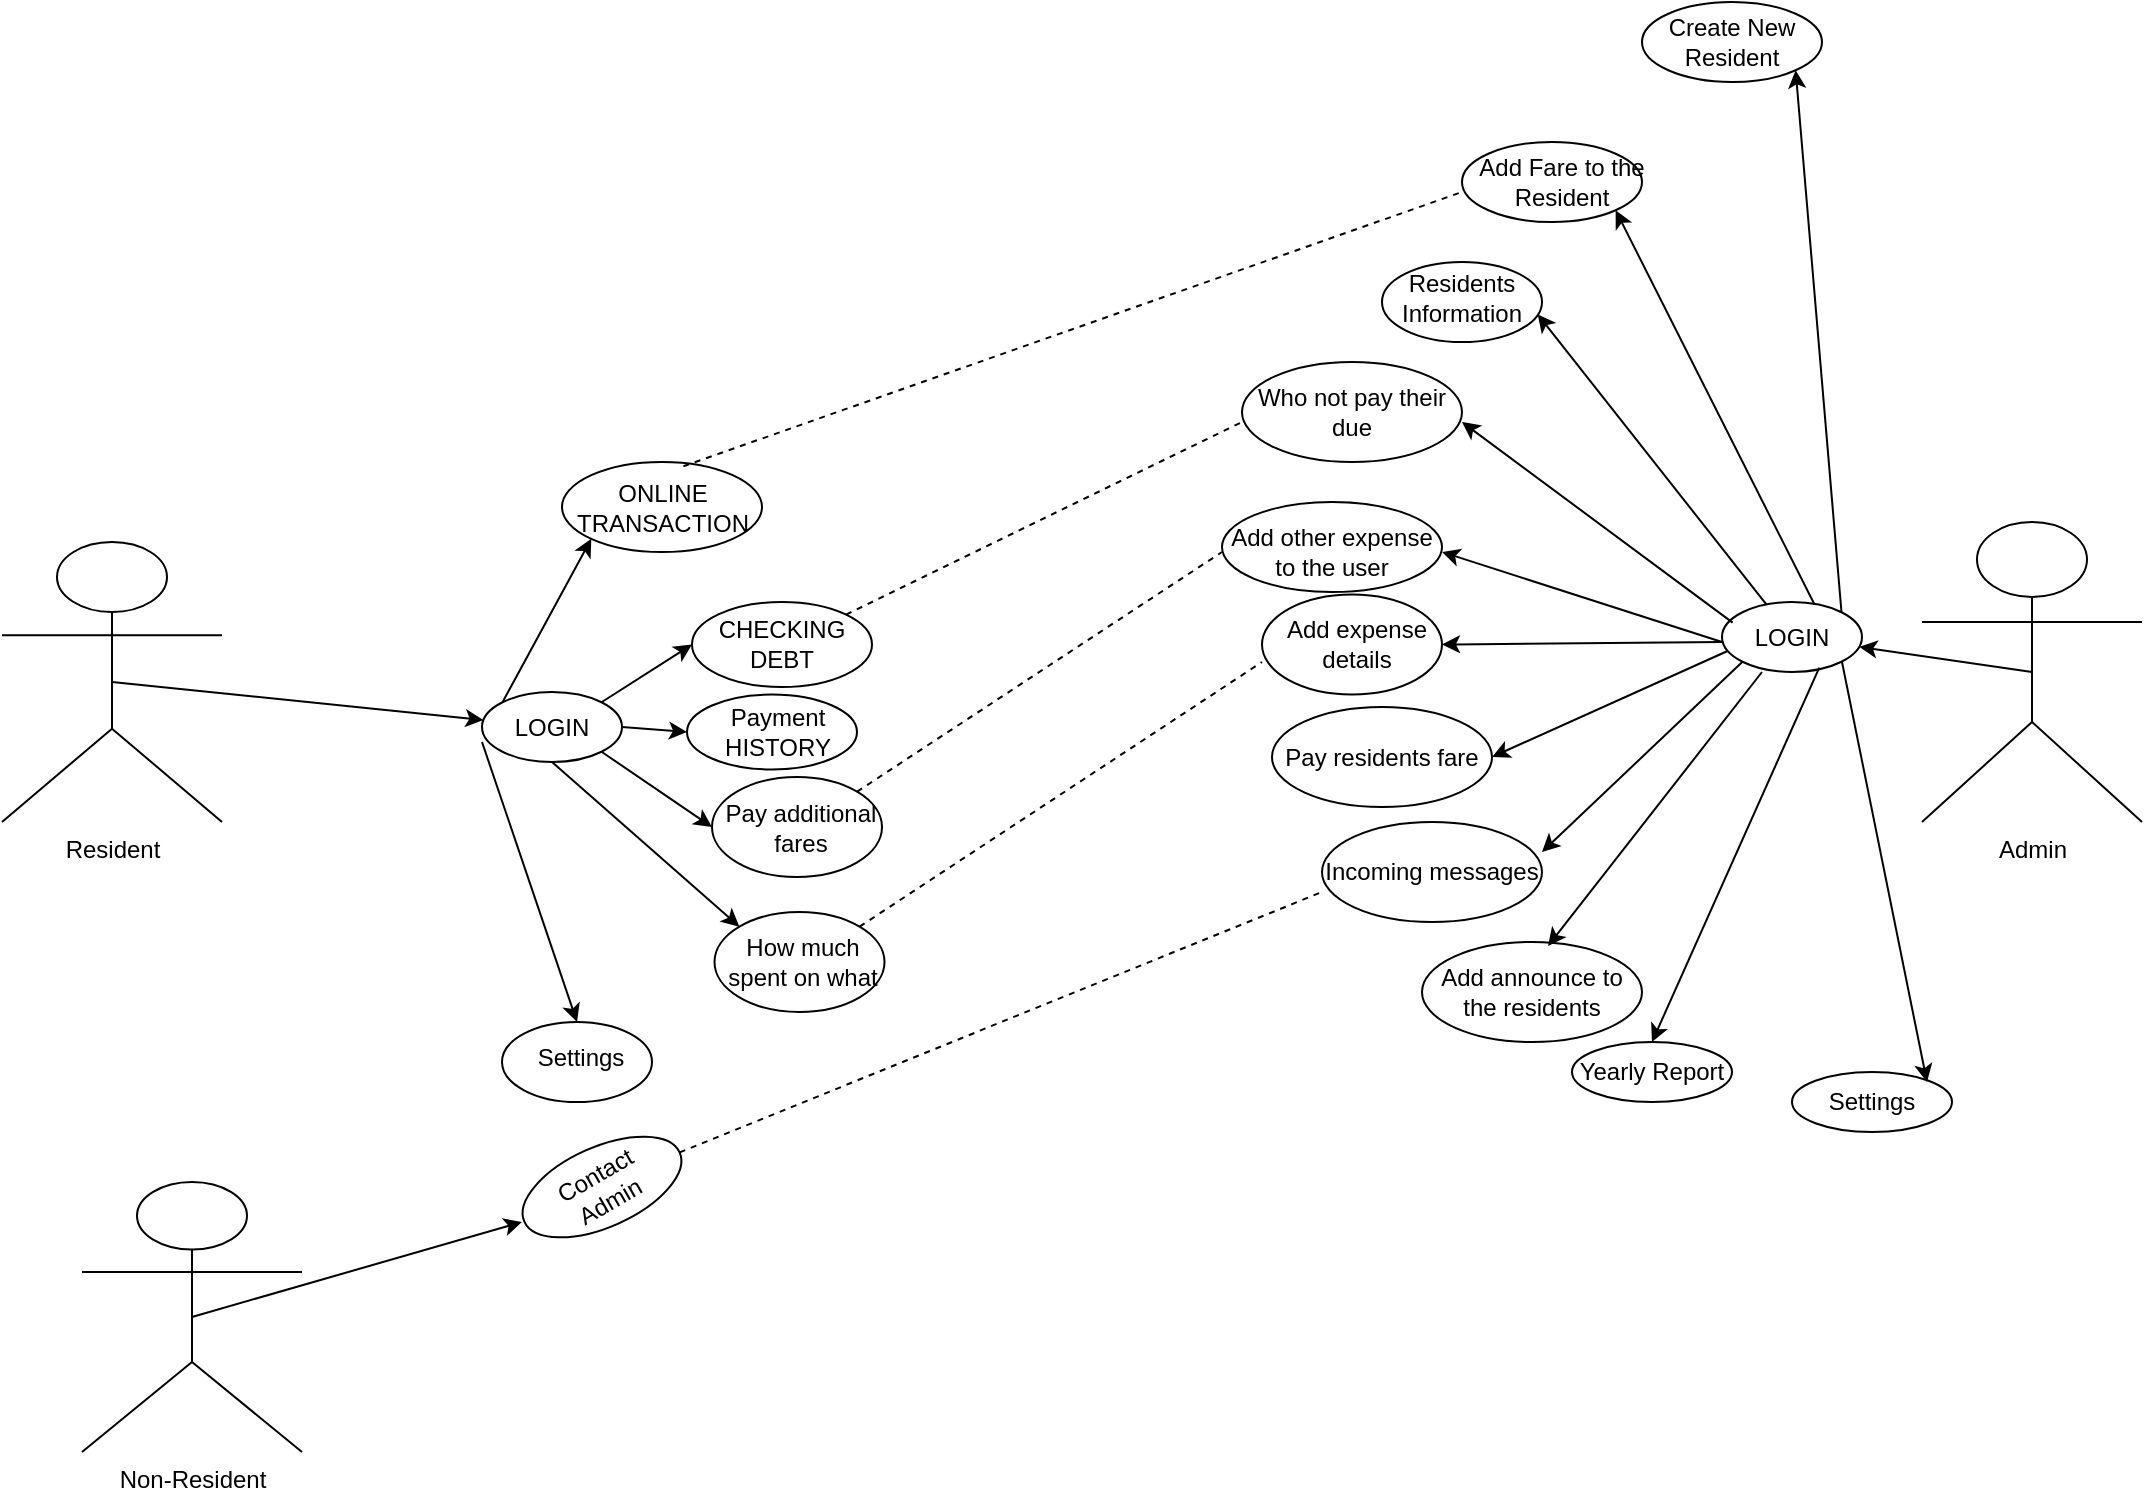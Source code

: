 <mxfile version="13.10.1" type="device"><diagram id="yyDTB5Ohp3cg6sxNHq3l" name="Page-1"><mxGraphModel dx="2697" dy="1967" grid="1" gridSize="10" guides="1" tooltips="1" connect="1" arrows="1" fold="1" page="1" pageScale="1" pageWidth="850" pageHeight="1100" math="0" shadow="0"><root><mxCell id="0"/><mxCell id="1" parent="0"/><mxCell id="7o6HuW-a72ZYdc1uA_mp-1" value="Resident&lt;br&gt;" style="shape=umlActor;verticalLabelPosition=bottom;verticalAlign=top;html=1;outlineConnect=0;" vertex="1" parent="1"><mxGeometry x="-160" y="220" width="110" height="140" as="geometry"/></mxCell><mxCell id="7o6HuW-a72ZYdc1uA_mp-2" value="" style="endArrow=classic;html=1;exitX=0.5;exitY=0.5;exitDx=0;exitDy=0;exitPerimeter=0;" edge="1" parent="1" source="7o6HuW-a72ZYdc1uA_mp-1" target="7o6HuW-a72ZYdc1uA_mp-3"><mxGeometry width="50" height="50" relative="1" as="geometry"><mxPoint x="50" y="310" as="sourcePoint"/><mxPoint x="100" y="310" as="targetPoint"/><Array as="points"/></mxGeometry></mxCell><mxCell id="7o6HuW-a72ZYdc1uA_mp-3" value="" style="ellipse;whiteSpace=wrap;html=1;" vertex="1" parent="1"><mxGeometry x="80" y="295" width="70" height="35" as="geometry"/></mxCell><mxCell id="7o6HuW-a72ZYdc1uA_mp-4" value="LOGIN" style="text;html=1;strokeColor=none;fillColor=none;align=center;verticalAlign=middle;whiteSpace=wrap;rounded=0;" vertex="1" parent="1"><mxGeometry x="95" y="302.5" width="40" height="20" as="geometry"/></mxCell><mxCell id="7o6HuW-a72ZYdc1uA_mp-5" value="" style="endArrow=classic;html=1;entryX=0;entryY=1;entryDx=0;entryDy=0;exitX=0;exitY=0;exitDx=0;exitDy=0;" edge="1" parent="1" source="7o6HuW-a72ZYdc1uA_mp-3" target="7o6HuW-a72ZYdc1uA_mp-8"><mxGeometry width="50" height="50" relative="1" as="geometry"><mxPoint x="120" y="295" as="sourcePoint"/><mxPoint x="167.108" y="258.763" as="targetPoint"/></mxGeometry></mxCell><mxCell id="7o6HuW-a72ZYdc1uA_mp-6" value="" style="endArrow=classic;html=1;exitX=1;exitY=0;exitDx=0;exitDy=0;entryX=0;entryY=0.5;entryDx=0;entryDy=0;" edge="1" parent="1" source="7o6HuW-a72ZYdc1uA_mp-3" target="7o6HuW-a72ZYdc1uA_mp-13"><mxGeometry width="50" height="50" relative="1" as="geometry"><mxPoint x="180" y="322.5" as="sourcePoint"/><mxPoint x="200" y="310" as="targetPoint"/></mxGeometry></mxCell><mxCell id="7o6HuW-a72ZYdc1uA_mp-8" value="" style="ellipse;whiteSpace=wrap;html=1;" vertex="1" parent="1"><mxGeometry x="120" y="180" width="100" height="45" as="geometry"/></mxCell><mxCell id="7o6HuW-a72ZYdc1uA_mp-9" value="ONLINE TRANSACTION" style="text;html=1;strokeColor=none;fillColor=none;align=center;verticalAlign=middle;whiteSpace=wrap;rounded=0;" vertex="1" parent="1"><mxGeometry x="147.5" y="188.75" width="45" height="27.5" as="geometry"/></mxCell><mxCell id="7o6HuW-a72ZYdc1uA_mp-13" value="" style="ellipse;whiteSpace=wrap;html=1;" vertex="1" parent="1"><mxGeometry x="185" y="250" width="90" height="42.5" as="geometry"/></mxCell><mxCell id="7o6HuW-a72ZYdc1uA_mp-14" value="CHECKING DEBT" style="text;html=1;strokeColor=none;fillColor=none;align=center;verticalAlign=middle;whiteSpace=wrap;rounded=0;" vertex="1" parent="1"><mxGeometry x="210" y="261.25" width="40" height="20" as="geometry"/></mxCell><mxCell id="7o6HuW-a72ZYdc1uA_mp-16" value="" style="ellipse;whiteSpace=wrap;html=1;" vertex="1" parent="1"><mxGeometry x="182.5" y="296.25" width="85" height="37.5" as="geometry"/></mxCell><mxCell id="7o6HuW-a72ZYdc1uA_mp-17" value="Payment HISTORY" style="text;html=1;strokeColor=none;fillColor=none;align=center;verticalAlign=middle;whiteSpace=wrap;rounded=0;" vertex="1" parent="1"><mxGeometry x="207.5" y="305" width="40" height="20" as="geometry"/></mxCell><mxCell id="7o6HuW-a72ZYdc1uA_mp-18" value="" style="endArrow=classic;html=1;exitX=1;exitY=0.5;exitDx=0;exitDy=0;entryX=0;entryY=0.5;entryDx=0;entryDy=0;" edge="1" parent="1" source="7o6HuW-a72ZYdc1uA_mp-3" target="7o6HuW-a72ZYdc1uA_mp-16"><mxGeometry width="50" height="50" relative="1" as="geometry"><mxPoint x="135" y="363.75" as="sourcePoint"/><mxPoint x="185" y="313.75" as="targetPoint"/></mxGeometry></mxCell><mxCell id="7o6HuW-a72ZYdc1uA_mp-19" value="" style="ellipse;whiteSpace=wrap;html=1;" vertex="1" parent="1"><mxGeometry x="195" y="337.5" width="85" height="50" as="geometry"/></mxCell><mxCell id="7o6HuW-a72ZYdc1uA_mp-20" value="Pay additional fares" style="text;html=1;strokeColor=none;fillColor=none;align=center;verticalAlign=middle;whiteSpace=wrap;rounded=0;" vertex="1" parent="1"><mxGeometry x="192.5" y="352.5" width="92.5" height="20" as="geometry"/></mxCell><mxCell id="7o6HuW-a72ZYdc1uA_mp-21" value="" style="endArrow=classic;html=1;entryX=0;entryY=0.5;entryDx=0;entryDy=0;exitX=1;exitY=1;exitDx=0;exitDy=0;" edge="1" parent="1" source="7o6HuW-a72ZYdc1uA_mp-3" target="7o6HuW-a72ZYdc1uA_mp-19"><mxGeometry width="50" height="50" relative="1" as="geometry"><mxPoint x="95" y="390" as="sourcePoint"/><mxPoint x="145" y="340" as="targetPoint"/></mxGeometry></mxCell><mxCell id="7o6HuW-a72ZYdc1uA_mp-22" value="" style="ellipse;whiteSpace=wrap;html=1;" vertex="1" parent="1"><mxGeometry x="196.25" y="405" width="85" height="50" as="geometry"/></mxCell><mxCell id="7o6HuW-a72ZYdc1uA_mp-25" value="How much spent on what" style="text;html=1;strokeColor=none;fillColor=none;align=center;verticalAlign=middle;whiteSpace=wrap;rounded=0;" vertex="1" parent="1"><mxGeometry x="198.75" y="420" width="82.5" height="20" as="geometry"/></mxCell><mxCell id="7o6HuW-a72ZYdc1uA_mp-26" value="" style="endArrow=classic;html=1;entryX=0;entryY=0;entryDx=0;entryDy=0;exitX=0.5;exitY=1;exitDx=0;exitDy=0;" edge="1" parent="1" source="7o6HuW-a72ZYdc1uA_mp-3" target="7o6HuW-a72ZYdc1uA_mp-22"><mxGeometry width="50" height="50" relative="1" as="geometry"><mxPoint x="40" y="410" as="sourcePoint"/><mxPoint x="90" y="360" as="targetPoint"/></mxGeometry></mxCell><mxCell id="7o6HuW-a72ZYdc1uA_mp-27" value="" style="ellipse;whiteSpace=wrap;html=1;" vertex="1" parent="1"><mxGeometry x="90" y="460" width="75" height="40" as="geometry"/></mxCell><mxCell id="7o6HuW-a72ZYdc1uA_mp-28" value="Settings" style="text;html=1;strokeColor=none;fillColor=none;align=center;verticalAlign=middle;whiteSpace=wrap;rounded=0;" vertex="1" parent="1"><mxGeometry x="92.5" y="470" width="72.5" height="15" as="geometry"/></mxCell><mxCell id="7o6HuW-a72ZYdc1uA_mp-29" value="" style="endArrow=classic;html=1;entryX=0.5;entryY=0;entryDx=0;entryDy=0;exitX=0;exitY=0.714;exitDx=0;exitDy=0;exitPerimeter=0;" edge="1" parent="1" source="7o6HuW-a72ZYdc1uA_mp-3" target="7o6HuW-a72ZYdc1uA_mp-27"><mxGeometry width="50" height="50" relative="1" as="geometry"><mxPoint x="20" y="425" as="sourcePoint"/><mxPoint x="70" y="375" as="targetPoint"/></mxGeometry></mxCell><mxCell id="7o6HuW-a72ZYdc1uA_mp-31" value="Admin" style="shape=umlActor;verticalLabelPosition=bottom;verticalAlign=top;html=1;outlineConnect=0;" vertex="1" parent="1"><mxGeometry x="800" y="210" width="110" height="150" as="geometry"/></mxCell><mxCell id="7o6HuW-a72ZYdc1uA_mp-32" value="LOGIN" style="ellipse;whiteSpace=wrap;html=1;" vertex="1" parent="1"><mxGeometry x="700" y="250" width="70" height="35" as="geometry"/></mxCell><mxCell id="7o6HuW-a72ZYdc1uA_mp-33" value="" style="endArrow=classic;html=1;exitX=0.5;exitY=0.5;exitDx=0;exitDy=0;exitPerimeter=0;" edge="1" parent="1" source="7o6HuW-a72ZYdc1uA_mp-31" target="7o6HuW-a72ZYdc1uA_mp-32"><mxGeometry width="50" height="50" relative="1" as="geometry"><mxPoint x="680" y="132.5" as="sourcePoint"/><mxPoint x="730" y="82.5" as="targetPoint"/></mxGeometry></mxCell><mxCell id="7o6HuW-a72ZYdc1uA_mp-34" value="Create New Resident" style="ellipse;whiteSpace=wrap;html=1;" vertex="1" parent="1"><mxGeometry x="660" y="-50" width="90" height="40" as="geometry"/></mxCell><mxCell id="7o6HuW-a72ZYdc1uA_mp-35" value="" style="endArrow=classic;html=1;entryX=1;entryY=1;entryDx=0;entryDy=0;exitX=1;exitY=0;exitDx=0;exitDy=0;" edge="1" parent="1" source="7o6HuW-a72ZYdc1uA_mp-32" target="7o6HuW-a72ZYdc1uA_mp-34"><mxGeometry width="50" height="50" relative="1" as="geometry"><mxPoint x="620" y="55" as="sourcePoint"/><mxPoint x="670" y="5" as="targetPoint"/></mxGeometry></mxCell><mxCell id="7o6HuW-a72ZYdc1uA_mp-36" value="" style="ellipse;whiteSpace=wrap;html=1;" vertex="1" parent="1"><mxGeometry x="570" y="20" width="90" height="40" as="geometry"/></mxCell><mxCell id="7o6HuW-a72ZYdc1uA_mp-37" value="Add Fare to the Resident" style="text;html=1;strokeColor=none;fillColor=none;align=center;verticalAlign=middle;whiteSpace=wrap;rounded=0;" vertex="1" parent="1"><mxGeometry x="570" y="30" width="100" height="20" as="geometry"/></mxCell><mxCell id="7o6HuW-a72ZYdc1uA_mp-38" value="" style="ellipse;whiteSpace=wrap;html=1;" vertex="1" parent="1"><mxGeometry x="530" y="80" width="80" height="40" as="geometry"/></mxCell><mxCell id="7o6HuW-a72ZYdc1uA_mp-39" value="Residents Information" style="text;html=1;strokeColor=none;fillColor=none;align=center;verticalAlign=middle;whiteSpace=wrap;rounded=0;" vertex="1" parent="1"><mxGeometry x="550" y="87.5" width="40" height="20" as="geometry"/></mxCell><mxCell id="7o6HuW-a72ZYdc1uA_mp-40" value="" style="endArrow=classic;html=1;entryX=1;entryY=1;entryDx=0;entryDy=0;exitX=0.66;exitY=0.033;exitDx=0;exitDy=0;exitPerimeter=0;" edge="1" parent="1" source="7o6HuW-a72ZYdc1uA_mp-32" target="7o6HuW-a72ZYdc1uA_mp-36"><mxGeometry width="50" height="50" relative="1" as="geometry"><mxPoint x="460" y="90" as="sourcePoint"/><mxPoint x="510" y="40" as="targetPoint"/></mxGeometry></mxCell><mxCell id="7o6HuW-a72ZYdc1uA_mp-41" value="" style="endArrow=classic;html=1;entryX=0.973;entryY=0.654;entryDx=0;entryDy=0;entryPerimeter=0;" edge="1" parent="1" source="7o6HuW-a72ZYdc1uA_mp-32" target="7o6HuW-a72ZYdc1uA_mp-38"><mxGeometry width="50" height="50" relative="1" as="geometry"><mxPoint x="570" y="120" as="sourcePoint"/><mxPoint x="620" y="70" as="targetPoint"/></mxGeometry></mxCell><mxCell id="7o6HuW-a72ZYdc1uA_mp-43" value="" style="ellipse;whiteSpace=wrap;html=1;" vertex="1" parent="1"><mxGeometry x="460" y="130" width="110" height="50" as="geometry"/></mxCell><mxCell id="7o6HuW-a72ZYdc1uA_mp-44" value="Who not pay their due" style="text;html=1;strokeColor=none;fillColor=none;align=center;verticalAlign=middle;whiteSpace=wrap;rounded=0;" vertex="1" parent="1"><mxGeometry x="460" y="145" width="110" height="20" as="geometry"/></mxCell><mxCell id="7o6HuW-a72ZYdc1uA_mp-45" value="" style="ellipse;whiteSpace=wrap;html=1;" vertex="1" parent="1"><mxGeometry x="450" y="200" width="110" height="45" as="geometry"/></mxCell><mxCell id="7o6HuW-a72ZYdc1uA_mp-46" value="Add other expense to the user" style="text;html=1;strokeColor=none;fillColor=none;align=center;verticalAlign=middle;whiteSpace=wrap;rounded=0;" vertex="1" parent="1"><mxGeometry x="450" y="215" width="110" height="20" as="geometry"/></mxCell><mxCell id="7o6HuW-a72ZYdc1uA_mp-47" value="" style="ellipse;whiteSpace=wrap;html=1;" vertex="1" parent="1"><mxGeometry x="470" y="246.25" width="90" height="50" as="geometry"/></mxCell><mxCell id="7o6HuW-a72ZYdc1uA_mp-48" value="Add expense details" style="text;html=1;strokeColor=none;fillColor=none;align=center;verticalAlign=middle;whiteSpace=wrap;rounded=0;" vertex="1" parent="1"><mxGeometry x="475" y="261.25" width="85" height="20" as="geometry"/></mxCell><mxCell id="7o6HuW-a72ZYdc1uA_mp-49" value="" style="ellipse;whiteSpace=wrap;html=1;" vertex="1" parent="1"><mxGeometry x="475" y="302.5" width="110" height="50" as="geometry"/></mxCell><mxCell id="7o6HuW-a72ZYdc1uA_mp-50" value="Pay residents fare" style="text;html=1;strokeColor=none;fillColor=none;align=center;verticalAlign=middle;whiteSpace=wrap;rounded=0;" vertex="1" parent="1"><mxGeometry x="475" y="317.5" width="110" height="20" as="geometry"/></mxCell><mxCell id="7o6HuW-a72ZYdc1uA_mp-51" value="" style="ellipse;whiteSpace=wrap;html=1;" vertex="1" parent="1"><mxGeometry x="500" y="360" width="110" height="50" as="geometry"/></mxCell><mxCell id="7o6HuW-a72ZYdc1uA_mp-52" value="Incoming messages" style="text;html=1;strokeColor=none;fillColor=none;align=center;verticalAlign=middle;whiteSpace=wrap;rounded=0;" vertex="1" parent="1"><mxGeometry x="500" y="375" width="110" height="20" as="geometry"/></mxCell><mxCell id="7o6HuW-a72ZYdc1uA_mp-53" value="" style="ellipse;whiteSpace=wrap;html=1;" vertex="1" parent="1"><mxGeometry x="550" y="420" width="110" height="50" as="geometry"/></mxCell><mxCell id="7o6HuW-a72ZYdc1uA_mp-54" value="Add announce to the residents" style="text;html=1;strokeColor=none;fillColor=none;align=center;verticalAlign=middle;whiteSpace=wrap;rounded=0;" vertex="1" parent="1"><mxGeometry x="550" y="435" width="110" height="20" as="geometry"/></mxCell><mxCell id="7o6HuW-a72ZYdc1uA_mp-55" value="" style="ellipse;whiteSpace=wrap;html=1;" vertex="1" parent="1"><mxGeometry x="625" y="470" width="80" height="30" as="geometry"/></mxCell><mxCell id="7o6HuW-a72ZYdc1uA_mp-56" value="Yearly Report" style="text;html=1;strokeColor=none;fillColor=none;align=center;verticalAlign=middle;whiteSpace=wrap;rounded=0;" vertex="1" parent="1"><mxGeometry x="610" y="475" width="110" height="20" as="geometry"/></mxCell><mxCell id="7o6HuW-a72ZYdc1uA_mp-57" value="" style="ellipse;whiteSpace=wrap;html=1;" vertex="1" parent="1"><mxGeometry x="735" y="485" width="80" height="30" as="geometry"/></mxCell><mxCell id="7o6HuW-a72ZYdc1uA_mp-58" value="Settings" style="text;html=1;strokeColor=none;fillColor=none;align=center;verticalAlign=middle;whiteSpace=wrap;rounded=0;" vertex="1" parent="1"><mxGeometry x="720" y="490" width="110" height="20" as="geometry"/></mxCell><mxCell id="7o6HuW-a72ZYdc1uA_mp-59" value="" style="endArrow=classic;html=1;entryX=1;entryY=0.75;entryDx=0;entryDy=0;exitX=0.076;exitY=0.295;exitDx=0;exitDy=0;exitPerimeter=0;" edge="1" parent="1" source="7o6HuW-a72ZYdc1uA_mp-32" target="7o6HuW-a72ZYdc1uA_mp-44"><mxGeometry width="50" height="50" relative="1" as="geometry"><mxPoint x="555" y="198.75" as="sourcePoint"/><mxPoint x="605" y="148.75" as="targetPoint"/></mxGeometry></mxCell><mxCell id="7o6HuW-a72ZYdc1uA_mp-60" value="" style="endArrow=classic;html=1;entryX=1;entryY=0.5;entryDx=0;entryDy=0;" edge="1" parent="1" target="7o6HuW-a72ZYdc1uA_mp-46"><mxGeometry width="50" height="50" relative="1" as="geometry"><mxPoint x="700" y="270" as="sourcePoint"/><mxPoint x="580" y="200" as="targetPoint"/></mxGeometry></mxCell><mxCell id="7o6HuW-a72ZYdc1uA_mp-61" value="" style="endArrow=classic;html=1;entryX=1;entryY=0.5;entryDx=0;entryDy=0;" edge="1" parent="1" target="7o6HuW-a72ZYdc1uA_mp-48"><mxGeometry width="50" height="50" relative="1" as="geometry"><mxPoint x="700" y="270" as="sourcePoint"/><mxPoint x="540" y="235" as="targetPoint"/></mxGeometry></mxCell><mxCell id="7o6HuW-a72ZYdc1uA_mp-63" value="" style="endArrow=classic;html=1;entryX=1;entryY=0.5;entryDx=0;entryDy=0;exitX=0.04;exitY=0.7;exitDx=0;exitDy=0;exitPerimeter=0;" edge="1" parent="1" source="7o6HuW-a72ZYdc1uA_mp-32" target="7o6HuW-a72ZYdc1uA_mp-50"><mxGeometry width="50" height="50" relative="1" as="geometry"><mxPoint x="590" y="340" as="sourcePoint"/><mxPoint x="640" y="290" as="targetPoint"/></mxGeometry></mxCell><mxCell id="7o6HuW-a72ZYdc1uA_mp-64" value="" style="endArrow=classic;html=1;entryX=1;entryY=0;entryDx=0;entryDy=0;exitX=0;exitY=1;exitDx=0;exitDy=0;" edge="1" parent="1" source="7o6HuW-a72ZYdc1uA_mp-32" target="7o6HuW-a72ZYdc1uA_mp-52"><mxGeometry width="50" height="50" relative="1" as="geometry"><mxPoint x="730" y="285" as="sourcePoint"/><mxPoint x="640" y="311.25" as="targetPoint"/></mxGeometry></mxCell><mxCell id="7o6HuW-a72ZYdc1uA_mp-66" value="" style="endArrow=classic;html=1;entryX=0.573;entryY=0.04;entryDx=0;entryDy=0;entryPerimeter=0;" edge="1" parent="1" target="7o6HuW-a72ZYdc1uA_mp-53"><mxGeometry width="50" height="50" relative="1" as="geometry"><mxPoint x="720" y="285" as="sourcePoint"/><mxPoint x="720" y="331.25" as="targetPoint"/><Array as="points"/></mxGeometry></mxCell><mxCell id="7o6HuW-a72ZYdc1uA_mp-68" value="" style="endArrow=classic;html=1;entryX=0.5;entryY=0;entryDx=0;entryDy=0;exitX=0.695;exitY=0.938;exitDx=0;exitDy=0;exitPerimeter=0;" edge="1" parent="1" source="7o6HuW-a72ZYdc1uA_mp-32" target="7o6HuW-a72ZYdc1uA_mp-55"><mxGeometry width="50" height="50" relative="1" as="geometry"><mxPoint x="610" y="465" as="sourcePoint"/><mxPoint x="660" y="415" as="targetPoint"/></mxGeometry></mxCell><mxCell id="7o6HuW-a72ZYdc1uA_mp-69" value="" style="endArrow=classic;html=1;entryX=0.75;entryY=0;entryDx=0;entryDy=0;" edge="1" parent="1" target="7o6HuW-a72ZYdc1uA_mp-58"><mxGeometry width="50" height="50" relative="1" as="geometry"><mxPoint x="760" y="280" as="sourcePoint"/><mxPoint x="670" y="440" as="targetPoint"/></mxGeometry></mxCell><mxCell id="7o6HuW-a72ZYdc1uA_mp-70" value="" style="endArrow=none;dashed=1;html=1;entryX=0;entryY=0.75;entryDx=0;entryDy=0;exitX=0.607;exitY=0.047;exitDx=0;exitDy=0;exitPerimeter=0;" edge="1" parent="1" source="7o6HuW-a72ZYdc1uA_mp-8" target="7o6HuW-a72ZYdc1uA_mp-37"><mxGeometry width="50" height="50" relative="1" as="geometry"><mxPoint x="197.5" y="87.5" as="sourcePoint"/><mxPoint x="247.5" y="37.5" as="targetPoint"/></mxGeometry></mxCell><mxCell id="7o6HuW-a72ZYdc1uA_mp-71" value="" style="endArrow=none;dashed=1;html=1;entryX=0;entryY=0.75;entryDx=0;entryDy=0;exitX=1;exitY=0;exitDx=0;exitDy=0;" edge="1" parent="1" source="7o6HuW-a72ZYdc1uA_mp-13" target="7o6HuW-a72ZYdc1uA_mp-44"><mxGeometry width="50" height="50" relative="1" as="geometry"><mxPoint x="232.5" y="250" as="sourcePoint"/><mxPoint x="282.5" y="200" as="targetPoint"/></mxGeometry></mxCell><mxCell id="7o6HuW-a72ZYdc1uA_mp-72" value="" style="endArrow=none;dashed=1;html=1;entryX=0;entryY=0.5;entryDx=0;entryDy=0;exitX=1;exitY=0;exitDx=0;exitDy=0;" edge="1" parent="1" source="7o6HuW-a72ZYdc1uA_mp-19" target="7o6HuW-a72ZYdc1uA_mp-46"><mxGeometry width="50" height="50" relative="1" as="geometry"><mxPoint x="247.5" y="370" as="sourcePoint"/><mxPoint x="297.5" y="320" as="targetPoint"/></mxGeometry></mxCell><mxCell id="7o6HuW-a72ZYdc1uA_mp-73" value="" style="endArrow=none;dashed=1;html=1;entryX=0;entryY=0.675;entryDx=0;entryDy=0;entryPerimeter=0;exitX=1;exitY=0;exitDx=0;exitDy=0;" edge="1" parent="1" source="7o6HuW-a72ZYdc1uA_mp-22" target="7o6HuW-a72ZYdc1uA_mp-47"><mxGeometry width="50" height="50" relative="1" as="geometry"><mxPoint x="232.5" y="435" as="sourcePoint"/><mxPoint x="282.5" y="385" as="targetPoint"/></mxGeometry></mxCell><mxCell id="7o6HuW-a72ZYdc1uA_mp-75" value="Non-Resident" style="shape=umlActor;verticalLabelPosition=bottom;verticalAlign=top;html=1;outlineConnect=0;" vertex="1" parent="1"><mxGeometry x="-120" y="540" width="110" height="135" as="geometry"/></mxCell><mxCell id="7o6HuW-a72ZYdc1uA_mp-76" value="" style="ellipse;whiteSpace=wrap;html=1;direction=south;rotation=66;" vertex="1" parent="1"><mxGeometry x="120" y="500" width="40" height="85" as="geometry"/></mxCell><mxCell id="7o6HuW-a72ZYdc1uA_mp-77" value="Contact Admin" style="text;html=1;strokeColor=none;fillColor=none;align=center;verticalAlign=middle;whiteSpace=wrap;rounded=0;rotation=-30;" vertex="1" parent="1"><mxGeometry x="120" y="532.5" width="40" height="20" as="geometry"/></mxCell><mxCell id="7o6HuW-a72ZYdc1uA_mp-78" value="" style="endArrow=classic;html=1;exitX=0.5;exitY=0.5;exitDx=0;exitDy=0;exitPerimeter=0;" edge="1" parent="1" source="7o6HuW-a72ZYdc1uA_mp-75"><mxGeometry width="50" height="50" relative="1" as="geometry"><mxPoint x="45" y="605" as="sourcePoint"/><mxPoint x="100" y="560" as="targetPoint"/></mxGeometry></mxCell><mxCell id="7o6HuW-a72ZYdc1uA_mp-80" value="" style="endArrow=none;dashed=1;html=1;entryX=0;entryY=1;entryDx=0;entryDy=0;exitX=0;exitY=0.5;exitDx=0;exitDy=0;" edge="1" parent="1" source="7o6HuW-a72ZYdc1uA_mp-76" target="7o6HuW-a72ZYdc1uA_mp-52"><mxGeometry width="50" height="50" relative="1" as="geometry"><mxPoint x="320" y="530" as="sourcePoint"/><mxPoint x="370" y="480" as="targetPoint"/></mxGeometry></mxCell></root></mxGraphModel></diagram></mxfile>